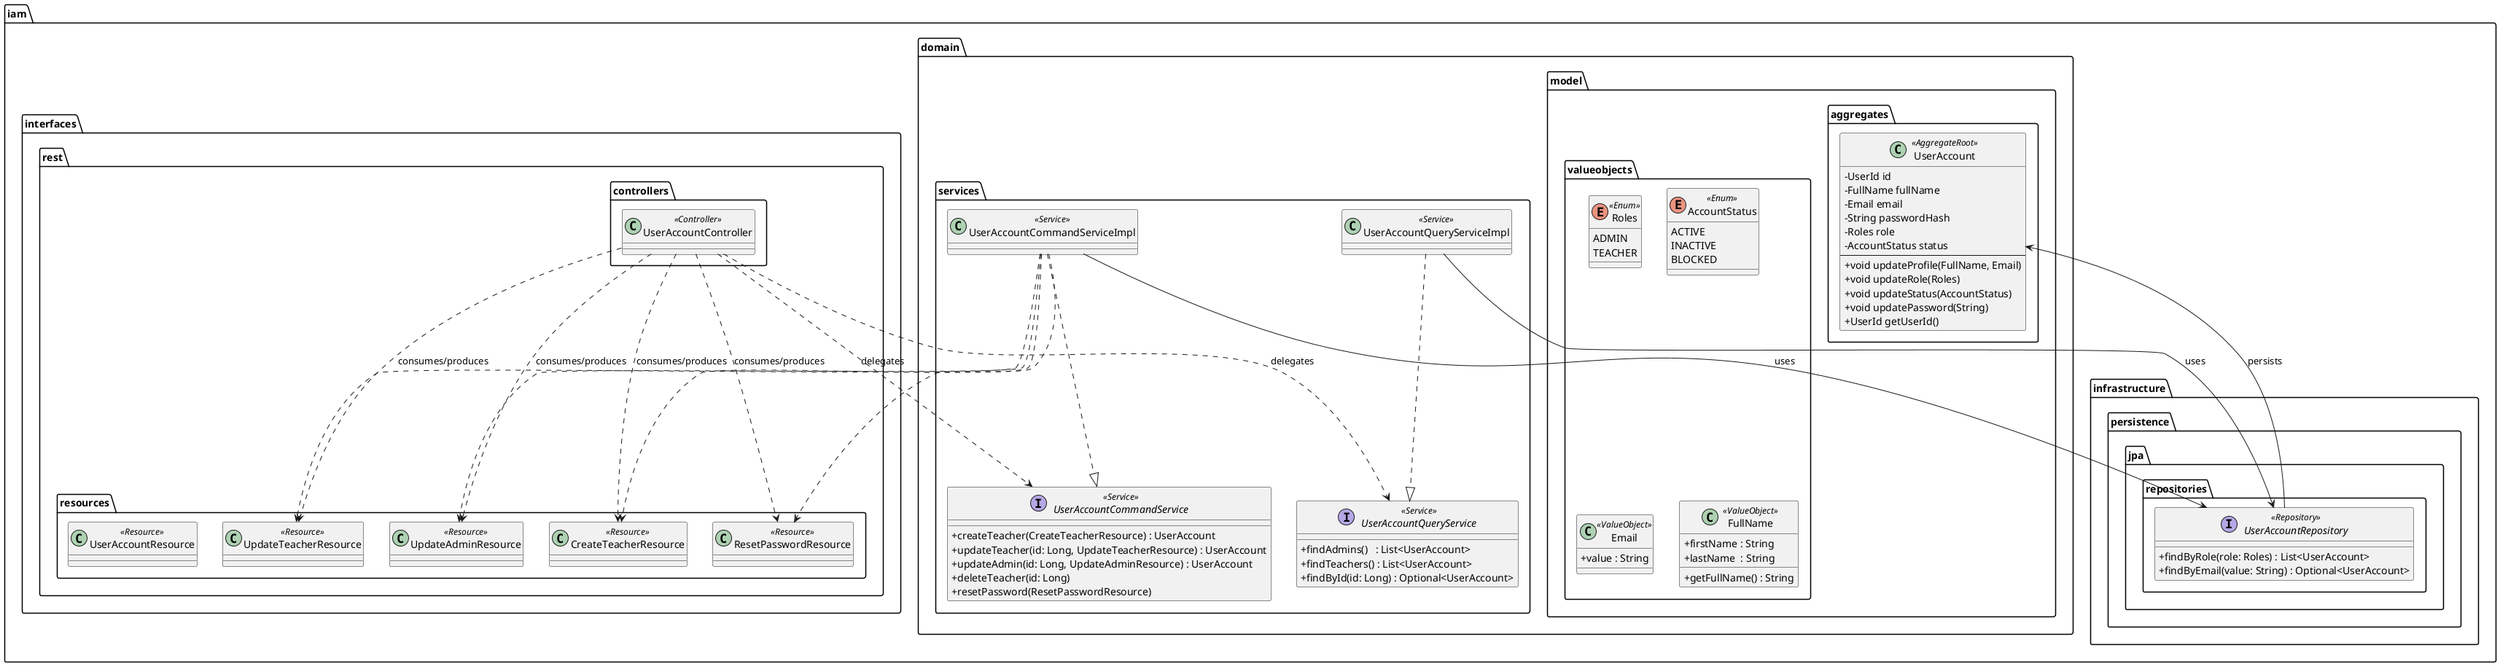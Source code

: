
@startuml Iam Backend Class Diagram
skinparam classAttributeIconSize 0

' ===== Domain =====
package "iam.domain.model.aggregates" {
    class UserAccount <<AggregateRoot>> {
        - UserId id
        - FullName fullName
        - Email email
        - String passwordHash
        - Roles role
        - AccountStatus status
        --
        +void updateProfile(FullName, Email)
        +void updateRole(Roles)
        +void updateStatus(AccountStatus)
        +void updatePassword(String)
        +UserId getUserId()
    }
}

package "iam.domain.model.valueobjects" {
    enum Roles <<Enum>> {
        ADMIN
        TEACHER
    }
    enum AccountStatus <<Enum>> {
        ACTIVE
        INACTIVE
        BLOCKED
    }
    class Email <<ValueObject>> {
        +value : String
    }
    class FullName <<ValueObject>> {
        +firstName : String
        +lastName  : String
        +getFullName() : String
    }
}




' ===== Services =====
package "iam.domain.services" {
    interface UserAccountCommandService <<Service>> {
        +createTeacher(CreateTeacherResource) : UserAccount
        +updateTeacher(id: Long, UpdateTeacherResource) : UserAccount
        +updateAdmin(id: Long, UpdateAdminResource) : UserAccount
        +deleteTeacher(id: Long)
        +resetPassword(ResetPasswordResource)
    }

    interface UserAccountQueryService <<Service>> {
        +findAdmins()   : List<UserAccount>
        +findTeachers() : List<UserAccount>
        +findById(id: Long) : Optional<UserAccount>
    }

    class UserAccountCommandServiceImpl <<Service>>
    class UserAccountQueryServiceImpl  <<Service>>
}

' ===== Persistence =====
package "iam.infrastructure.persistence.jpa.repositories" {
    interface UserAccountRepository <<Repository>> {
        +findByRole(role: Roles) : List<UserAccount>
        +findByEmail(value: String) : Optional<UserAccount>
    }
}

' ===== REST Layer =====
package "iam.interfaces.rest.resources" {
    class CreateTeacherResource <<Resource>>
    class UpdateTeacherResource <<Resource>>
    class UpdateAdminResource   <<Resource>>
    class ResetPasswordResource <<Resource>>
    class UserAccountResource   <<Resource>>
}

package "iam.interfaces.rest.controllers" {
    class UserAccountController <<Controller>>
}


' ===== Relationships =====
UserAccountCommandServiceImpl ..|> UserAccountCommandService
UserAccountQueryServiceImpl  ..|> UserAccountQueryService

UserAccountCommandServiceImpl --> UserAccountRepository : uses
UserAccountQueryServiceImpl  --> UserAccountRepository : uses
UserAccountRepository --> UserAccount : persists

UserAccountCommandServiceImpl ..> CreateTeacherResource
UserAccountCommandServiceImpl ..> UpdateTeacherResource
UserAccountCommandServiceImpl ..> UpdateAdminResource
UserAccountCommandServiceImpl ..> ResetPasswordResource

UserAccountController ..> UserAccountCommandService : delegates
UserAccountController ..> UserAccountQueryService  : delegates
UserAccountController ..> CreateTeacherResource : consumes/produces
UserAccountController ..> UpdateTeacherResource : consumes/produces
UserAccountController ..> UpdateAdminResource : consumes/produces
UserAccountController ..> ResetPasswordResource : consumes/produces

@enduml
